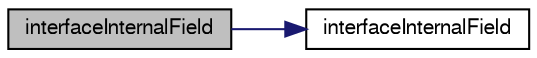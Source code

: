digraph "interfaceInternalField"
{
  bgcolor="transparent";
  edge [fontname="FreeSans",fontsize="10",labelfontname="FreeSans",labelfontsize="10"];
  node [fontname="FreeSans",fontsize="10",shape=record];
  rankdir="LR";
  Node310 [label="interfaceInternalField",height=0.2,width=0.4,color="black", fillcolor="grey75", style="filled", fontcolor="black"];
  Node310 -> Node311 [color="midnightblue",fontsize="10",style="solid",fontname="FreeSans"];
  Node311 [label="interfaceInternalField",height=0.2,width=0.4,color="black",URL="$a27026.html#af925cc22d3e2b2b0d93237174b994932",tooltip="Return the interface internal field of the given field. "];
}
